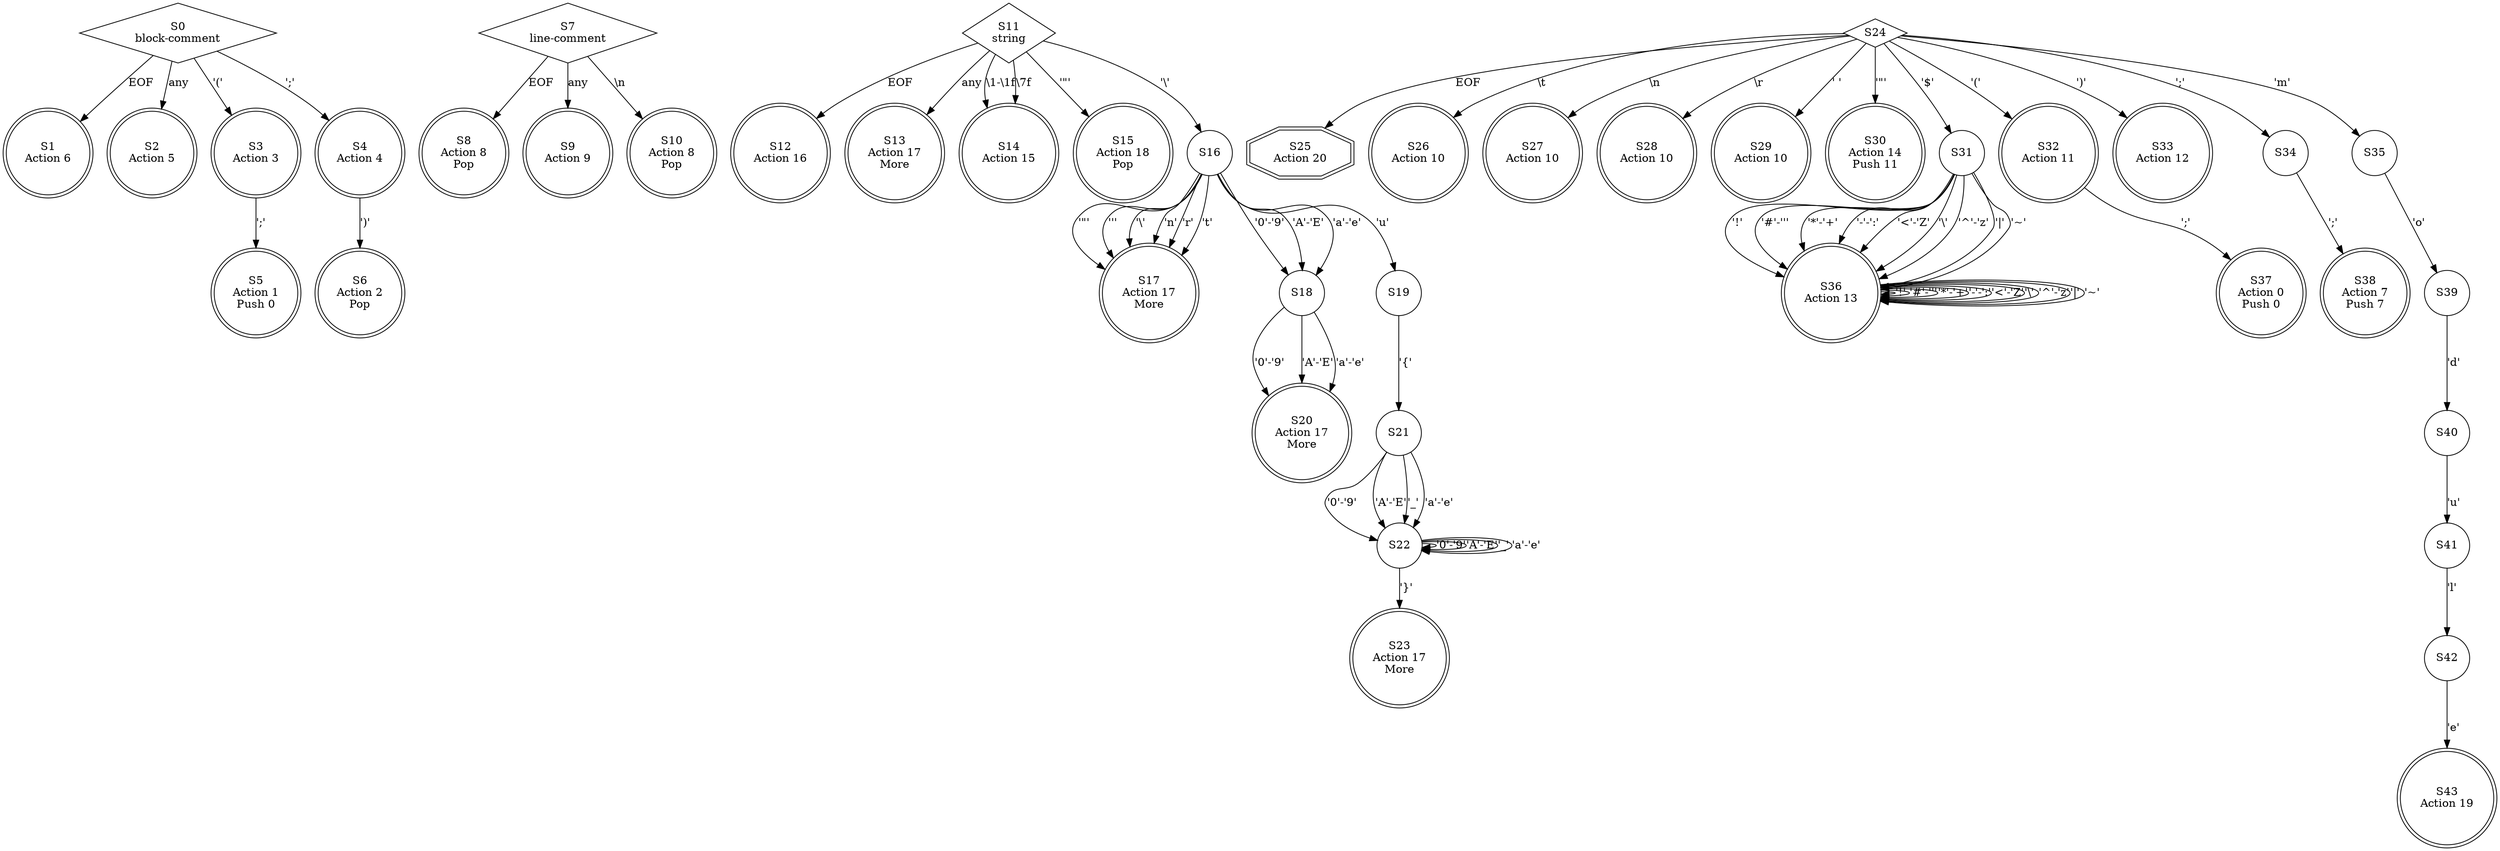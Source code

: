 digraph {
S0 [label="S0\nblock-comment"; shape = diamond];
S0-> S1 [label="EOF"];
S0-> S2 [label="any"];
S0-> S3 [label="'('"];
S0-> S4 [label="';'"];
S1 [label="S1\nAction 6"; shape = doublecircle];
S2 [label="S2\nAction 5"; shape = doublecircle];
S3 [label="S3\nAction 3"; shape = doublecircle];
S3-> S5 [label="';'"];
S4 [label="S4\nAction 4"; shape = doublecircle];
S4-> S6 [label="')'"];
S5 [label="S5\nAction 1\nPush 0"; shape = doublecircle];
S6 [label="S6\nAction 2\nPop"; shape = doublecircle];
S7 [label="S7\nline-comment"; shape = diamond];
S7-> S8 [label="EOF"];
S7-> S9 [label="any"];
S7-> S10 [label="\\n"];
S8 [label="S8\nAction 8\nPop"; shape = doublecircle];
S9 [label="S9\nAction 9"; shape = doublecircle];
S10 [label="S10\nAction 8\nPop"; shape = doublecircle];
S11 [label="S11\nstring"; shape = diamond];
S11-> S12 [label="EOF"];
S11-> S13 [label="any"];
S11-> S14 [label="\\1-\\1f"];
S11-> S15 [label="'\"'"];
S11-> S16 [label="'\\'"];
S11-> S14 [label="\\7f"];
S12 [label="S12\nAction 16"; shape = doublecircle];
S13 [label="S13\nAction 17\nMore"; shape = doublecircle];
S14 [label="S14\nAction 15"; shape = doublecircle];
S15 [label="S15\nAction 18\nPop"; shape = doublecircle];
S16 [label="S16"; shape = circle];
S16-> S17 [label="'\"'"];
S16-> S17 [label="'''"];
S16-> S18 [label="'0'-'9'"];
S16-> S18 [label="'A'-'E'"];
S16-> S17 [label="'\\'"];
S16-> S18 [label="'a'-'e'"];
S16-> S17 [label="'n'"];
S16-> S17 [label="'r'"];
S16-> S17 [label="'t'"];
S16-> S19 [label="'u'"];
S17 [label="S17\nAction 17\nMore"; shape = doublecircle];
S18 [label="S18"; shape = circle];
S18-> S20 [label="'0'-'9'"];
S18-> S20 [label="'A'-'E'"];
S18-> S20 [label="'a'-'e'"];
S19 [label="S19"; shape = circle];
S19-> S21 [label="'{'"];
S20 [label="S20\nAction 17\nMore"; shape = doublecircle];
S21 [label="S21"; shape = circle];
S21-> S22 [label="'0'-'9'"];
S21-> S22 [label="'A'-'E'"];
S21-> S22 [label="'_'"];
S21-> S22 [label="'a'-'e'"];
S22 [label="S22"; shape = circle];
S22-> S22 [label="'0'-'9'"];
S22-> S22 [label="'A'-'E'"];
S22-> S22 [label="'_'"];
S22-> S22 [label="'a'-'e'"];
S22-> S23 [label="'}'"];
S23 [label="S23\nAction 17\nMore"; shape = doublecircle];
S24 [label="S24"; shape = diamond];
S24-> S25 [label="EOF"];
S24-> S26 [label="\\t"];
S24-> S27 [label="\\n"];
S24-> S28 [label="\\r"];
S24-> S29 [label="' '"];
S24-> S30 [label="'\"'"];
S24-> S31 [label="'$'"];
S24-> S32 [label="'('"];
S24-> S33 [label="')'"];
S24-> S34 [label="';'"];
S24-> S35 [label="'m'"];
S25 [label="S25\nAction 20"; shape = doubleoctagon];
S26 [label="S26\nAction 10"; shape = doublecircle];
S27 [label="S27\nAction 10"; shape = doublecircle];
S28 [label="S28\nAction 10"; shape = doublecircle];
S29 [label="S29\nAction 10"; shape = doublecircle];
S30 [label="S30\nAction 14\nPush 11"; shape = doublecircle];
S31 [label="S31"; shape = circle];
S31-> S36 [label="'!'"];
S31-> S36 [label="'#'-'''"];
S31-> S36 [label="'*'-'+'"];
S31-> S36 [label="'-'-':'"];
S31-> S36 [label="'<'-'Z'"];
S31-> S36 [label="'\\'"];
S31-> S36 [label="'^'-'z'"];
S31-> S36 [label="'|'"];
S31-> S36 [label="'~'"];
S32 [label="S32\nAction 11"; shape = doublecircle];
S32-> S37 [label="';'"];
S33 [label="S33\nAction 12"; shape = doublecircle];
S34 [label="S34"; shape = circle];
S34-> S38 [label="';'"];
S35 [label="S35"; shape = circle];
S35-> S39 [label="'o'"];
S36 [label="S36\nAction 13"; shape = doublecircle];
S36-> S36 [label="'!'"];
S36-> S36 [label="'#'-'''"];
S36-> S36 [label="'*'-'+'"];
S36-> S36 [label="'-'-':'"];
S36-> S36 [label="'<'-'Z'"];
S36-> S36 [label="'\\'"];
S36-> S36 [label="'^'-'z'"];
S36-> S36 [label="'|'"];
S36-> S36 [label="'~'"];
S37 [label="S37\nAction 0\nPush 0"; shape = doublecircle];
S38 [label="S38\nAction 7\nPush 7"; shape = doublecircle];
S39 [label="S39"; shape = circle];
S39-> S40 [label="'d'"];
S40 [label="S40"; shape = circle];
S40-> S41 [label="'u'"];
S41 [label="S41"; shape = circle];
S41-> S42 [label="'l'"];
S42 [label="S42"; shape = circle];
S42-> S43 [label="'e'"];
S43 [label="S43\nAction 19"; shape = doublecircle];

}
